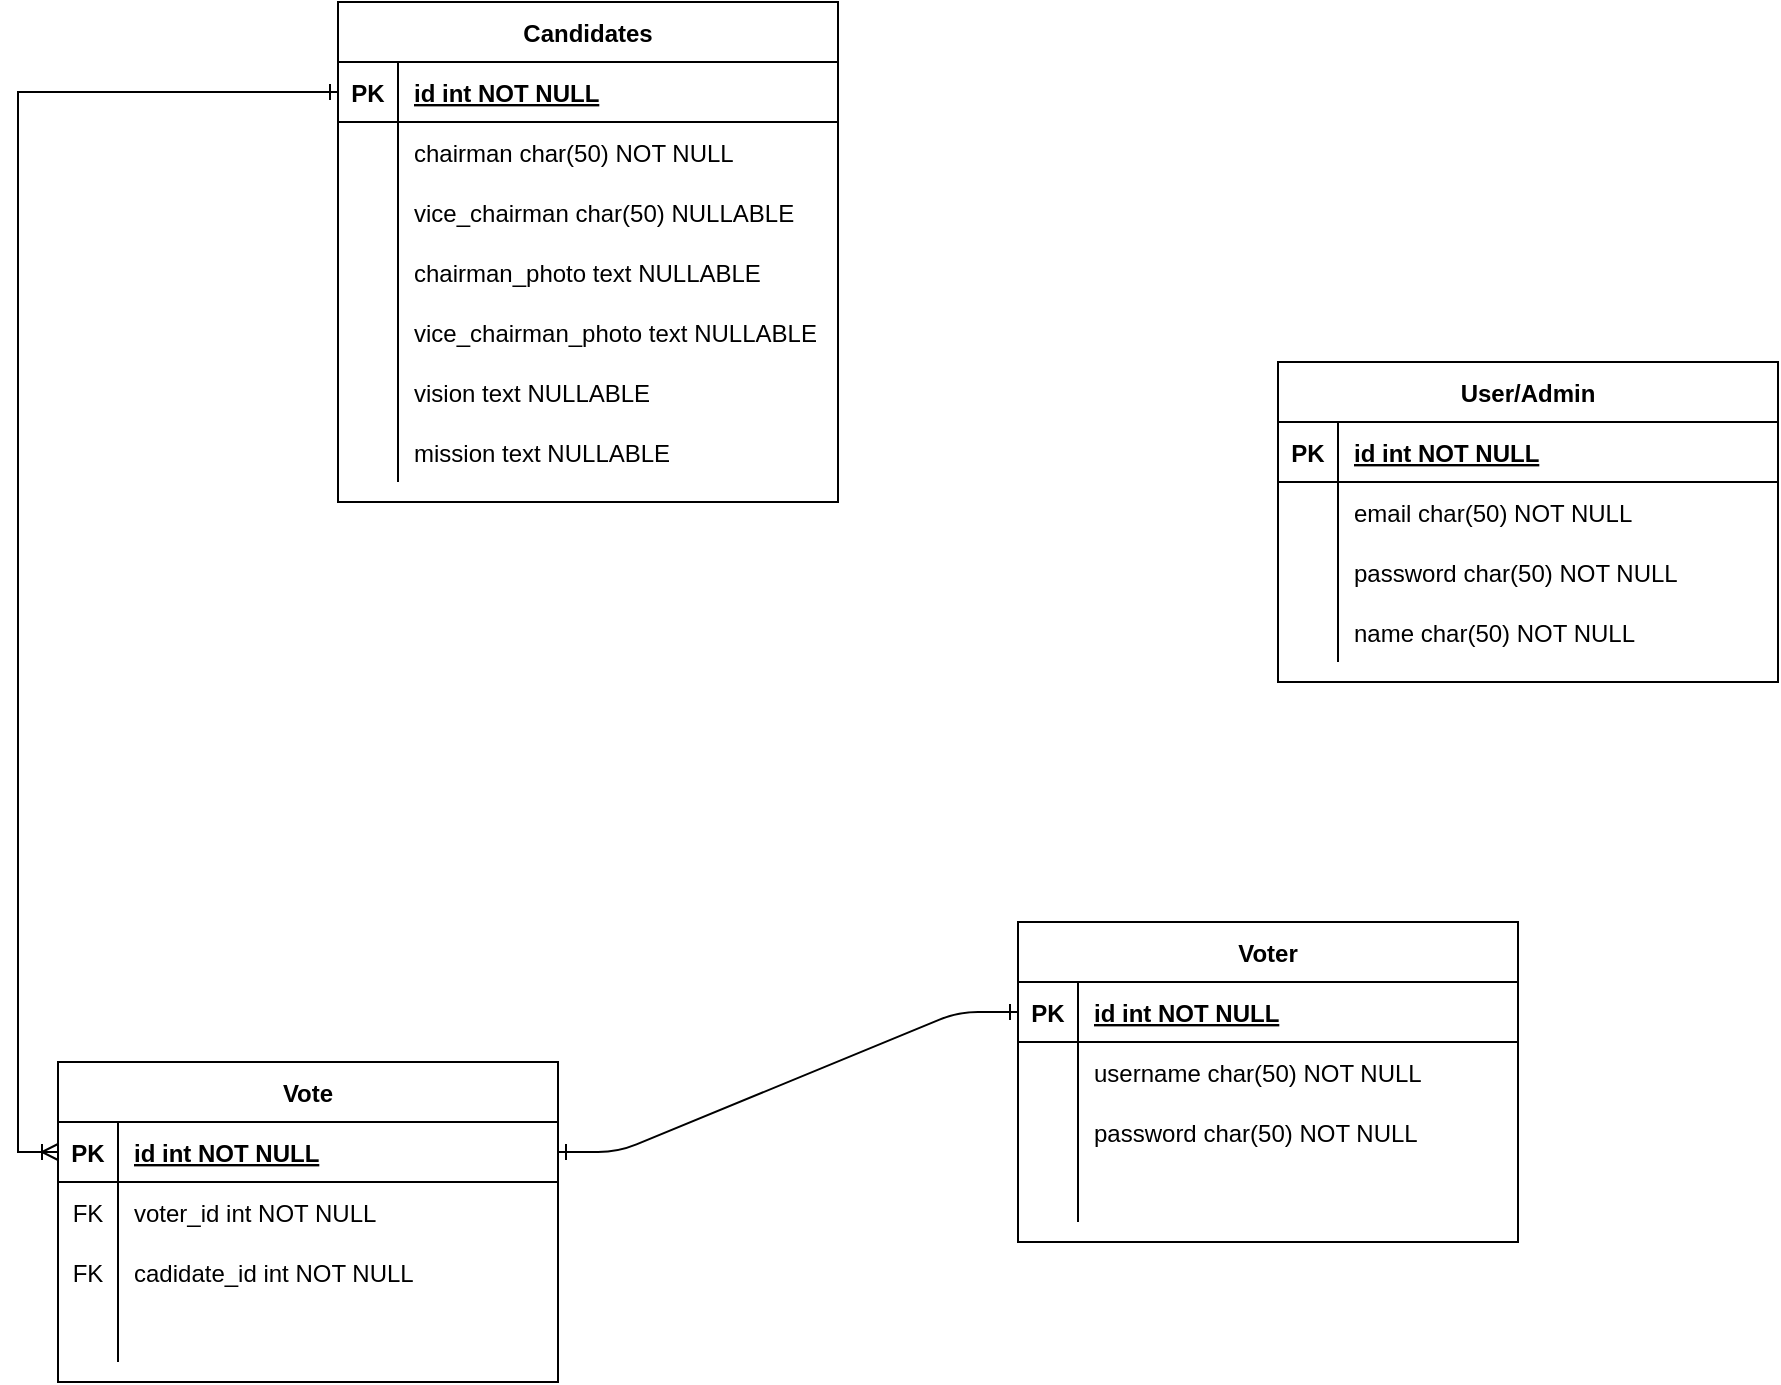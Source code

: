 <mxfile version="20.8.0" type="github" pages="2">
  <diagram id="R2lEEEUBdFMjLlhIrx00" name="Page-1">
    <mxGraphModel dx="1467" dy="793" grid="1" gridSize="10" guides="1" tooltips="1" connect="1" arrows="1" fold="1" page="1" pageScale="1" pageWidth="850" pageHeight="1100" math="0" shadow="0" extFonts="Permanent Marker^https://fonts.googleapis.com/css?family=Permanent+Marker">
      <root>
        <mxCell id="0" />
        <mxCell id="1" parent="0" />
        <mxCell id="C-vyLk0tnHw3VtMMgP7b-1" value="" style="edgeStyle=entityRelationEdgeStyle;endArrow=ERone;startArrow=ERone;endFill=0;startFill=0;entryX=1;entryY=0.5;entryDx=0;entryDy=0;" parent="1" edge="1" target="v8zEe1EZj7c9-r2GERKO-36" source="v8zEe1EZj7c9-r2GERKO-20">
          <mxGeometry width="100" height="100" relative="1" as="geometry">
            <mxPoint x="450" y="590" as="sourcePoint" />
            <mxPoint x="410" y="340" as="targetPoint" />
          </mxGeometry>
        </mxCell>
        <mxCell id="C-vyLk0tnHw3VtMMgP7b-2" value="Candidates" style="shape=table;startSize=30;container=1;collapsible=1;childLayout=tableLayout;fixedRows=1;rowLines=0;fontStyle=1;align=center;resizeLast=1;" parent="1" vertex="1">
          <mxGeometry x="290" y="220" width="250" height="250" as="geometry" />
        </mxCell>
        <mxCell id="C-vyLk0tnHw3VtMMgP7b-3" value="" style="shape=partialRectangle;collapsible=0;dropTarget=0;pointerEvents=0;fillColor=none;points=[[0,0.5],[1,0.5]];portConstraint=eastwest;top=0;left=0;right=0;bottom=1;" parent="C-vyLk0tnHw3VtMMgP7b-2" vertex="1">
          <mxGeometry y="30" width="250" height="30" as="geometry" />
        </mxCell>
        <mxCell id="C-vyLk0tnHw3VtMMgP7b-4" value="PK" style="shape=partialRectangle;overflow=hidden;connectable=0;fillColor=none;top=0;left=0;bottom=0;right=0;fontStyle=1;" parent="C-vyLk0tnHw3VtMMgP7b-3" vertex="1">
          <mxGeometry width="30" height="30" as="geometry">
            <mxRectangle width="30" height="30" as="alternateBounds" />
          </mxGeometry>
        </mxCell>
        <mxCell id="C-vyLk0tnHw3VtMMgP7b-5" value="id int NOT NULL " style="shape=partialRectangle;overflow=hidden;connectable=0;fillColor=none;top=0;left=0;bottom=0;right=0;align=left;spacingLeft=6;fontStyle=5;" parent="C-vyLk0tnHw3VtMMgP7b-3" vertex="1">
          <mxGeometry x="30" width="220" height="30" as="geometry">
            <mxRectangle width="220" height="30" as="alternateBounds" />
          </mxGeometry>
        </mxCell>
        <mxCell id="C-vyLk0tnHw3VtMMgP7b-6" value="" style="shape=partialRectangle;collapsible=0;dropTarget=0;pointerEvents=0;fillColor=none;points=[[0,0.5],[1,0.5]];portConstraint=eastwest;top=0;left=0;right=0;bottom=0;" parent="C-vyLk0tnHw3VtMMgP7b-2" vertex="1">
          <mxGeometry y="60" width="250" height="30" as="geometry" />
        </mxCell>
        <mxCell id="C-vyLk0tnHw3VtMMgP7b-7" value="" style="shape=partialRectangle;overflow=hidden;connectable=0;fillColor=none;top=0;left=0;bottom=0;right=0;" parent="C-vyLk0tnHw3VtMMgP7b-6" vertex="1">
          <mxGeometry width="30" height="30" as="geometry">
            <mxRectangle width="30" height="30" as="alternateBounds" />
          </mxGeometry>
        </mxCell>
        <mxCell id="C-vyLk0tnHw3VtMMgP7b-8" value="chairman char(50) NOT NULL" style="shape=partialRectangle;overflow=hidden;connectable=0;fillColor=none;top=0;left=0;bottom=0;right=0;align=left;spacingLeft=6;" parent="C-vyLk0tnHw3VtMMgP7b-6" vertex="1">
          <mxGeometry x="30" width="220" height="30" as="geometry">
            <mxRectangle width="220" height="30" as="alternateBounds" />
          </mxGeometry>
        </mxCell>
        <mxCell id="v8zEe1EZj7c9-r2GERKO-7" value="" style="shape=partialRectangle;collapsible=0;dropTarget=0;pointerEvents=0;fillColor=none;points=[[0,0.5],[1,0.5]];portConstraint=eastwest;top=0;left=0;right=0;bottom=0;" parent="C-vyLk0tnHw3VtMMgP7b-2" vertex="1">
          <mxGeometry y="90" width="250" height="30" as="geometry" />
        </mxCell>
        <mxCell id="v8zEe1EZj7c9-r2GERKO-8" value="" style="shape=partialRectangle;overflow=hidden;connectable=0;fillColor=none;top=0;left=0;bottom=0;right=0;" parent="v8zEe1EZj7c9-r2GERKO-7" vertex="1">
          <mxGeometry width="30" height="30" as="geometry">
            <mxRectangle width="30" height="30" as="alternateBounds" />
          </mxGeometry>
        </mxCell>
        <mxCell id="v8zEe1EZj7c9-r2GERKO-9" value="vice_chairman char(50) NULLABLE" style="shape=partialRectangle;overflow=hidden;connectable=0;fillColor=none;top=0;left=0;bottom=0;right=0;align=left;spacingLeft=6;" parent="v8zEe1EZj7c9-r2GERKO-7" vertex="1">
          <mxGeometry x="30" width="220" height="30" as="geometry">
            <mxRectangle width="220" height="30" as="alternateBounds" />
          </mxGeometry>
        </mxCell>
        <mxCell id="v8zEe1EZj7c9-r2GERKO-10" value="" style="shape=partialRectangle;collapsible=0;dropTarget=0;pointerEvents=0;fillColor=none;points=[[0,0.5],[1,0.5]];portConstraint=eastwest;top=0;left=0;right=0;bottom=0;" parent="C-vyLk0tnHw3VtMMgP7b-2" vertex="1">
          <mxGeometry y="120" width="250" height="30" as="geometry" />
        </mxCell>
        <mxCell id="v8zEe1EZj7c9-r2GERKO-11" value="" style="shape=partialRectangle;overflow=hidden;connectable=0;fillColor=none;top=0;left=0;bottom=0;right=0;" parent="v8zEe1EZj7c9-r2GERKO-10" vertex="1">
          <mxGeometry width="30" height="30" as="geometry">
            <mxRectangle width="30" height="30" as="alternateBounds" />
          </mxGeometry>
        </mxCell>
        <mxCell id="v8zEe1EZj7c9-r2GERKO-12" value="chairman_photo text NULLABLE" style="shape=partialRectangle;overflow=hidden;connectable=0;fillColor=none;top=0;left=0;bottom=0;right=0;align=left;spacingLeft=6;" parent="v8zEe1EZj7c9-r2GERKO-10" vertex="1">
          <mxGeometry x="30" width="220" height="30" as="geometry">
            <mxRectangle width="220" height="30" as="alternateBounds" />
          </mxGeometry>
        </mxCell>
        <mxCell id="v8zEe1EZj7c9-r2GERKO-13" value="" style="shape=partialRectangle;collapsible=0;dropTarget=0;pointerEvents=0;fillColor=none;points=[[0,0.5],[1,0.5]];portConstraint=eastwest;top=0;left=0;right=0;bottom=0;" parent="C-vyLk0tnHw3VtMMgP7b-2" vertex="1">
          <mxGeometry y="150" width="250" height="30" as="geometry" />
        </mxCell>
        <mxCell id="v8zEe1EZj7c9-r2GERKO-14" value="" style="shape=partialRectangle;overflow=hidden;connectable=0;fillColor=none;top=0;left=0;bottom=0;right=0;" parent="v8zEe1EZj7c9-r2GERKO-13" vertex="1">
          <mxGeometry width="30" height="30" as="geometry">
            <mxRectangle width="30" height="30" as="alternateBounds" />
          </mxGeometry>
        </mxCell>
        <mxCell id="v8zEe1EZj7c9-r2GERKO-15" value="vice_chairman_photo text NULLABLE" style="shape=partialRectangle;overflow=hidden;connectable=0;fillColor=none;top=0;left=0;bottom=0;right=0;align=left;spacingLeft=6;" parent="v8zEe1EZj7c9-r2GERKO-13" vertex="1">
          <mxGeometry x="30" width="220" height="30" as="geometry">
            <mxRectangle width="220" height="30" as="alternateBounds" />
          </mxGeometry>
        </mxCell>
        <mxCell id="v8zEe1EZj7c9-r2GERKO-16" value="" style="shape=partialRectangle;collapsible=0;dropTarget=0;pointerEvents=0;fillColor=none;points=[[0,0.5],[1,0.5]];portConstraint=eastwest;top=0;left=0;right=0;bottom=0;" parent="C-vyLk0tnHw3VtMMgP7b-2" vertex="1">
          <mxGeometry y="180" width="250" height="30" as="geometry" />
        </mxCell>
        <mxCell id="v8zEe1EZj7c9-r2GERKO-17" value="" style="shape=partialRectangle;overflow=hidden;connectable=0;fillColor=none;top=0;left=0;bottom=0;right=0;" parent="v8zEe1EZj7c9-r2GERKO-16" vertex="1">
          <mxGeometry width="30" height="30" as="geometry">
            <mxRectangle width="30" height="30" as="alternateBounds" />
          </mxGeometry>
        </mxCell>
        <mxCell id="v8zEe1EZj7c9-r2GERKO-18" value="vision text NULLABLE" style="shape=partialRectangle;overflow=hidden;connectable=0;fillColor=none;top=0;left=0;bottom=0;right=0;align=left;spacingLeft=6;" parent="v8zEe1EZj7c9-r2GERKO-16" vertex="1">
          <mxGeometry x="30" width="220" height="30" as="geometry">
            <mxRectangle width="220" height="30" as="alternateBounds" />
          </mxGeometry>
        </mxCell>
        <mxCell id="C-vyLk0tnHw3VtMMgP7b-9" value="" style="shape=partialRectangle;collapsible=0;dropTarget=0;pointerEvents=0;fillColor=none;points=[[0,0.5],[1,0.5]];portConstraint=eastwest;top=0;left=0;right=0;bottom=0;" parent="C-vyLk0tnHw3VtMMgP7b-2" vertex="1">
          <mxGeometry y="210" width="250" height="30" as="geometry" />
        </mxCell>
        <mxCell id="C-vyLk0tnHw3VtMMgP7b-10" value="" style="shape=partialRectangle;overflow=hidden;connectable=0;fillColor=none;top=0;left=0;bottom=0;right=0;" parent="C-vyLk0tnHw3VtMMgP7b-9" vertex="1">
          <mxGeometry width="30" height="30" as="geometry">
            <mxRectangle width="30" height="30" as="alternateBounds" />
          </mxGeometry>
        </mxCell>
        <mxCell id="C-vyLk0tnHw3VtMMgP7b-11" value="mission text NULLABLE" style="shape=partialRectangle;overflow=hidden;connectable=0;fillColor=none;top=0;left=0;bottom=0;right=0;align=left;spacingLeft=6;" parent="C-vyLk0tnHw3VtMMgP7b-9" vertex="1">
          <mxGeometry x="30" width="220" height="30" as="geometry">
            <mxRectangle width="220" height="30" as="alternateBounds" />
          </mxGeometry>
        </mxCell>
        <mxCell id="C-vyLk0tnHw3VtMMgP7b-23" value="User/Admin" style="shape=table;startSize=30;container=1;collapsible=1;childLayout=tableLayout;fixedRows=1;rowLines=0;fontStyle=1;align=center;resizeLast=1;" parent="1" vertex="1">
          <mxGeometry x="760" y="400" width="250" height="160" as="geometry" />
        </mxCell>
        <mxCell id="C-vyLk0tnHw3VtMMgP7b-24" value="" style="shape=partialRectangle;collapsible=0;dropTarget=0;pointerEvents=0;fillColor=none;points=[[0,0.5],[1,0.5]];portConstraint=eastwest;top=0;left=0;right=0;bottom=1;" parent="C-vyLk0tnHw3VtMMgP7b-23" vertex="1">
          <mxGeometry y="30" width="250" height="30" as="geometry" />
        </mxCell>
        <mxCell id="C-vyLk0tnHw3VtMMgP7b-25" value="PK" style="shape=partialRectangle;overflow=hidden;connectable=0;fillColor=none;top=0;left=0;bottom=0;right=0;fontStyle=1;" parent="C-vyLk0tnHw3VtMMgP7b-24" vertex="1">
          <mxGeometry width="30" height="30" as="geometry">
            <mxRectangle width="30" height="30" as="alternateBounds" />
          </mxGeometry>
        </mxCell>
        <mxCell id="C-vyLk0tnHw3VtMMgP7b-26" value="id int NOT NULL " style="shape=partialRectangle;overflow=hidden;connectable=0;fillColor=none;top=0;left=0;bottom=0;right=0;align=left;spacingLeft=6;fontStyle=5;" parent="C-vyLk0tnHw3VtMMgP7b-24" vertex="1">
          <mxGeometry x="30" width="220" height="30" as="geometry">
            <mxRectangle width="220" height="30" as="alternateBounds" />
          </mxGeometry>
        </mxCell>
        <mxCell id="v8zEe1EZj7c9-r2GERKO-1" value="" style="shape=partialRectangle;collapsible=0;dropTarget=0;pointerEvents=0;fillColor=none;points=[[0,0.5],[1,0.5]];portConstraint=eastwest;top=0;left=0;right=0;bottom=0;" parent="C-vyLk0tnHw3VtMMgP7b-23" vertex="1">
          <mxGeometry y="60" width="250" height="30" as="geometry" />
        </mxCell>
        <mxCell id="v8zEe1EZj7c9-r2GERKO-2" value="" style="shape=partialRectangle;overflow=hidden;connectable=0;fillColor=none;top=0;left=0;bottom=0;right=0;" parent="v8zEe1EZj7c9-r2GERKO-1" vertex="1">
          <mxGeometry width="30" height="30" as="geometry">
            <mxRectangle width="30" height="30" as="alternateBounds" />
          </mxGeometry>
        </mxCell>
        <mxCell id="v8zEe1EZj7c9-r2GERKO-3" value="email char(50) NOT NULL" style="shape=partialRectangle;overflow=hidden;connectable=0;fillColor=none;top=0;left=0;bottom=0;right=0;align=left;spacingLeft=6;" parent="v8zEe1EZj7c9-r2GERKO-1" vertex="1">
          <mxGeometry x="30" width="220" height="30" as="geometry">
            <mxRectangle width="220" height="30" as="alternateBounds" />
          </mxGeometry>
        </mxCell>
        <mxCell id="v8zEe1EZj7c9-r2GERKO-4" value="" style="shape=partialRectangle;collapsible=0;dropTarget=0;pointerEvents=0;fillColor=none;points=[[0,0.5],[1,0.5]];portConstraint=eastwest;top=0;left=0;right=0;bottom=0;" parent="C-vyLk0tnHw3VtMMgP7b-23" vertex="1">
          <mxGeometry y="90" width="250" height="30" as="geometry" />
        </mxCell>
        <mxCell id="v8zEe1EZj7c9-r2GERKO-5" value="" style="shape=partialRectangle;overflow=hidden;connectable=0;fillColor=none;top=0;left=0;bottom=0;right=0;" parent="v8zEe1EZj7c9-r2GERKO-4" vertex="1">
          <mxGeometry width="30" height="30" as="geometry">
            <mxRectangle width="30" height="30" as="alternateBounds" />
          </mxGeometry>
        </mxCell>
        <mxCell id="v8zEe1EZj7c9-r2GERKO-6" value="password char(50) NOT NULL" style="shape=partialRectangle;overflow=hidden;connectable=0;fillColor=none;top=0;left=0;bottom=0;right=0;align=left;spacingLeft=6;" parent="v8zEe1EZj7c9-r2GERKO-4" vertex="1">
          <mxGeometry x="30" width="220" height="30" as="geometry">
            <mxRectangle width="220" height="30" as="alternateBounds" />
          </mxGeometry>
        </mxCell>
        <mxCell id="C-vyLk0tnHw3VtMMgP7b-27" value="" style="shape=partialRectangle;collapsible=0;dropTarget=0;pointerEvents=0;fillColor=none;points=[[0,0.5],[1,0.5]];portConstraint=eastwest;top=0;left=0;right=0;bottom=0;" parent="C-vyLk0tnHw3VtMMgP7b-23" vertex="1">
          <mxGeometry y="120" width="250" height="30" as="geometry" />
        </mxCell>
        <mxCell id="C-vyLk0tnHw3VtMMgP7b-28" value="" style="shape=partialRectangle;overflow=hidden;connectable=0;fillColor=none;top=0;left=0;bottom=0;right=0;" parent="C-vyLk0tnHw3VtMMgP7b-27" vertex="1">
          <mxGeometry width="30" height="30" as="geometry">
            <mxRectangle width="30" height="30" as="alternateBounds" />
          </mxGeometry>
        </mxCell>
        <mxCell id="C-vyLk0tnHw3VtMMgP7b-29" value="name char(50) NOT NULL" style="shape=partialRectangle;overflow=hidden;connectable=0;fillColor=none;top=0;left=0;bottom=0;right=0;align=left;spacingLeft=6;" parent="C-vyLk0tnHw3VtMMgP7b-27" vertex="1">
          <mxGeometry x="30" width="220" height="30" as="geometry">
            <mxRectangle width="220" height="30" as="alternateBounds" />
          </mxGeometry>
        </mxCell>
        <mxCell id="v8zEe1EZj7c9-r2GERKO-19" value="Voter" style="shape=table;startSize=30;container=1;collapsible=1;childLayout=tableLayout;fixedRows=1;rowLines=0;fontStyle=1;align=center;resizeLast=1;" parent="1" vertex="1">
          <mxGeometry x="630" y="680" width="250" height="160" as="geometry" />
        </mxCell>
        <mxCell id="v8zEe1EZj7c9-r2GERKO-20" value="" style="shape=partialRectangle;collapsible=0;dropTarget=0;pointerEvents=0;fillColor=none;points=[[0,0.5],[1,0.5]];portConstraint=eastwest;top=0;left=0;right=0;bottom=1;" parent="v8zEe1EZj7c9-r2GERKO-19" vertex="1">
          <mxGeometry y="30" width="250" height="30" as="geometry" />
        </mxCell>
        <mxCell id="v8zEe1EZj7c9-r2GERKO-21" value="PK" style="shape=partialRectangle;overflow=hidden;connectable=0;fillColor=none;top=0;left=0;bottom=0;right=0;fontStyle=1;" parent="v8zEe1EZj7c9-r2GERKO-20" vertex="1">
          <mxGeometry width="30" height="30" as="geometry">
            <mxRectangle width="30" height="30" as="alternateBounds" />
          </mxGeometry>
        </mxCell>
        <mxCell id="v8zEe1EZj7c9-r2GERKO-22" value="id int NOT NULL " style="shape=partialRectangle;overflow=hidden;connectable=0;fillColor=none;top=0;left=0;bottom=0;right=0;align=left;spacingLeft=6;fontStyle=5;" parent="v8zEe1EZj7c9-r2GERKO-20" vertex="1">
          <mxGeometry x="30" width="220" height="30" as="geometry">
            <mxRectangle width="220" height="30" as="alternateBounds" />
          </mxGeometry>
        </mxCell>
        <mxCell id="v8zEe1EZj7c9-r2GERKO-23" value="" style="shape=partialRectangle;collapsible=0;dropTarget=0;pointerEvents=0;fillColor=none;points=[[0,0.5],[1,0.5]];portConstraint=eastwest;top=0;left=0;right=0;bottom=0;" parent="v8zEe1EZj7c9-r2GERKO-19" vertex="1">
          <mxGeometry y="60" width="250" height="30" as="geometry" />
        </mxCell>
        <mxCell id="v8zEe1EZj7c9-r2GERKO-24" value="" style="shape=partialRectangle;overflow=hidden;connectable=0;fillColor=none;top=0;left=0;bottom=0;right=0;" parent="v8zEe1EZj7c9-r2GERKO-23" vertex="1">
          <mxGeometry width="30" height="30" as="geometry">
            <mxRectangle width="30" height="30" as="alternateBounds" />
          </mxGeometry>
        </mxCell>
        <mxCell id="v8zEe1EZj7c9-r2GERKO-25" value="username char(50) NOT NULL" style="shape=partialRectangle;overflow=hidden;connectable=0;fillColor=none;top=0;left=0;bottom=0;right=0;align=left;spacingLeft=6;" parent="v8zEe1EZj7c9-r2GERKO-23" vertex="1">
          <mxGeometry x="30" width="220" height="30" as="geometry">
            <mxRectangle width="220" height="30" as="alternateBounds" />
          </mxGeometry>
        </mxCell>
        <mxCell id="v8zEe1EZj7c9-r2GERKO-26" value="" style="shape=partialRectangle;collapsible=0;dropTarget=0;pointerEvents=0;fillColor=none;points=[[0,0.5],[1,0.5]];portConstraint=eastwest;top=0;left=0;right=0;bottom=0;" parent="v8zEe1EZj7c9-r2GERKO-19" vertex="1">
          <mxGeometry y="90" width="250" height="30" as="geometry" />
        </mxCell>
        <mxCell id="v8zEe1EZj7c9-r2GERKO-27" value="" style="shape=partialRectangle;overflow=hidden;connectable=0;fillColor=none;top=0;left=0;bottom=0;right=0;" parent="v8zEe1EZj7c9-r2GERKO-26" vertex="1">
          <mxGeometry width="30" height="30" as="geometry">
            <mxRectangle width="30" height="30" as="alternateBounds" />
          </mxGeometry>
        </mxCell>
        <mxCell id="v8zEe1EZj7c9-r2GERKO-28" value="password char(50) NOT NULL" style="shape=partialRectangle;overflow=hidden;connectable=0;fillColor=none;top=0;left=0;bottom=0;right=0;align=left;spacingLeft=6;" parent="v8zEe1EZj7c9-r2GERKO-26" vertex="1">
          <mxGeometry x="30" width="220" height="30" as="geometry">
            <mxRectangle width="220" height="30" as="alternateBounds" />
          </mxGeometry>
        </mxCell>
        <mxCell id="v8zEe1EZj7c9-r2GERKO-29" value="" style="shape=partialRectangle;collapsible=0;dropTarget=0;pointerEvents=0;fillColor=none;points=[[0,0.5],[1,0.5]];portConstraint=eastwest;top=0;left=0;right=0;bottom=0;" parent="v8zEe1EZj7c9-r2GERKO-19" vertex="1">
          <mxGeometry y="120" width="250" height="30" as="geometry" />
        </mxCell>
        <mxCell id="v8zEe1EZj7c9-r2GERKO-30" value="" style="shape=partialRectangle;overflow=hidden;connectable=0;fillColor=none;top=0;left=0;bottom=0;right=0;" parent="v8zEe1EZj7c9-r2GERKO-29" vertex="1">
          <mxGeometry width="30" height="30" as="geometry">
            <mxRectangle width="30" height="30" as="alternateBounds" />
          </mxGeometry>
        </mxCell>
        <mxCell id="v8zEe1EZj7c9-r2GERKO-31" value="" style="shape=partialRectangle;overflow=hidden;connectable=0;fillColor=none;top=0;left=0;bottom=0;right=0;align=left;spacingLeft=6;" parent="v8zEe1EZj7c9-r2GERKO-29" vertex="1">
          <mxGeometry x="30" width="220" height="30" as="geometry">
            <mxRectangle width="220" height="30" as="alternateBounds" />
          </mxGeometry>
        </mxCell>
        <mxCell id="v8zEe1EZj7c9-r2GERKO-35" value="Vote" style="shape=table;startSize=30;container=1;collapsible=1;childLayout=tableLayout;fixedRows=1;rowLines=0;fontStyle=1;align=center;resizeLast=1;" parent="1" vertex="1">
          <mxGeometry x="150" y="750" width="250" height="160" as="geometry" />
        </mxCell>
        <mxCell id="v8zEe1EZj7c9-r2GERKO-36" value="" style="shape=partialRectangle;collapsible=0;dropTarget=0;pointerEvents=0;fillColor=none;points=[[0,0.5],[1,0.5]];portConstraint=eastwest;top=0;left=0;right=0;bottom=1;" parent="v8zEe1EZj7c9-r2GERKO-35" vertex="1">
          <mxGeometry y="30" width="250" height="30" as="geometry" />
        </mxCell>
        <mxCell id="v8zEe1EZj7c9-r2GERKO-37" value="PK" style="shape=partialRectangle;overflow=hidden;connectable=0;fillColor=none;top=0;left=0;bottom=0;right=0;fontStyle=1;" parent="v8zEe1EZj7c9-r2GERKO-36" vertex="1">
          <mxGeometry width="30" height="30" as="geometry">
            <mxRectangle width="30" height="30" as="alternateBounds" />
          </mxGeometry>
        </mxCell>
        <mxCell id="v8zEe1EZj7c9-r2GERKO-38" value="id int NOT NULL " style="shape=partialRectangle;overflow=hidden;connectable=0;fillColor=none;top=0;left=0;bottom=0;right=0;align=left;spacingLeft=6;fontStyle=5;" parent="v8zEe1EZj7c9-r2GERKO-36" vertex="1">
          <mxGeometry x="30" width="220" height="30" as="geometry">
            <mxRectangle width="220" height="30" as="alternateBounds" />
          </mxGeometry>
        </mxCell>
        <mxCell id="v8zEe1EZj7c9-r2GERKO-39" value="" style="shape=partialRectangle;collapsible=0;dropTarget=0;pointerEvents=0;fillColor=none;points=[[0,0.5],[1,0.5]];portConstraint=eastwest;top=0;left=0;right=0;bottom=0;" parent="v8zEe1EZj7c9-r2GERKO-35" vertex="1">
          <mxGeometry y="60" width="250" height="30" as="geometry" />
        </mxCell>
        <mxCell id="v8zEe1EZj7c9-r2GERKO-40" value="FK" style="shape=partialRectangle;overflow=hidden;connectable=0;fillColor=none;top=0;left=0;bottom=0;right=0;" parent="v8zEe1EZj7c9-r2GERKO-39" vertex="1">
          <mxGeometry width="30" height="30" as="geometry">
            <mxRectangle width="30" height="30" as="alternateBounds" />
          </mxGeometry>
        </mxCell>
        <mxCell id="v8zEe1EZj7c9-r2GERKO-41" value="voter_id int NOT NULL" style="shape=partialRectangle;overflow=hidden;connectable=0;fillColor=none;top=0;left=0;bottom=0;right=0;align=left;spacingLeft=6;" parent="v8zEe1EZj7c9-r2GERKO-39" vertex="1">
          <mxGeometry x="30" width="220" height="30" as="geometry">
            <mxRectangle width="220" height="30" as="alternateBounds" />
          </mxGeometry>
        </mxCell>
        <mxCell id="v8zEe1EZj7c9-r2GERKO-42" value="" style="shape=partialRectangle;collapsible=0;dropTarget=0;pointerEvents=0;fillColor=none;points=[[0,0.5],[1,0.5]];portConstraint=eastwest;top=0;left=0;right=0;bottom=0;" parent="v8zEe1EZj7c9-r2GERKO-35" vertex="1">
          <mxGeometry y="90" width="250" height="30" as="geometry" />
        </mxCell>
        <mxCell id="v8zEe1EZj7c9-r2GERKO-43" value="FK" style="shape=partialRectangle;overflow=hidden;connectable=0;fillColor=none;top=0;left=0;bottom=0;right=0;" parent="v8zEe1EZj7c9-r2GERKO-42" vertex="1">
          <mxGeometry width="30" height="30" as="geometry">
            <mxRectangle width="30" height="30" as="alternateBounds" />
          </mxGeometry>
        </mxCell>
        <mxCell id="v8zEe1EZj7c9-r2GERKO-44" value="cadidate_id int NOT NULL" style="shape=partialRectangle;overflow=hidden;connectable=0;fillColor=none;top=0;left=0;bottom=0;right=0;align=left;spacingLeft=6;" parent="v8zEe1EZj7c9-r2GERKO-42" vertex="1">
          <mxGeometry x="30" width="220" height="30" as="geometry">
            <mxRectangle width="220" height="30" as="alternateBounds" />
          </mxGeometry>
        </mxCell>
        <mxCell id="v8zEe1EZj7c9-r2GERKO-45" value="" style="shape=partialRectangle;collapsible=0;dropTarget=0;pointerEvents=0;fillColor=none;points=[[0,0.5],[1,0.5]];portConstraint=eastwest;top=0;left=0;right=0;bottom=0;" parent="v8zEe1EZj7c9-r2GERKO-35" vertex="1">
          <mxGeometry y="120" width="250" height="30" as="geometry" />
        </mxCell>
        <mxCell id="v8zEe1EZj7c9-r2GERKO-46" value="" style="shape=partialRectangle;overflow=hidden;connectable=0;fillColor=none;top=0;left=0;bottom=0;right=0;" parent="v8zEe1EZj7c9-r2GERKO-45" vertex="1">
          <mxGeometry width="30" height="30" as="geometry">
            <mxRectangle width="30" height="30" as="alternateBounds" />
          </mxGeometry>
        </mxCell>
        <mxCell id="v8zEe1EZj7c9-r2GERKO-47" value="" style="shape=partialRectangle;overflow=hidden;connectable=0;fillColor=none;top=0;left=0;bottom=0;right=0;align=left;spacingLeft=6;" parent="v8zEe1EZj7c9-r2GERKO-45" vertex="1">
          <mxGeometry x="30" width="220" height="30" as="geometry">
            <mxRectangle width="220" height="30" as="alternateBounds" />
          </mxGeometry>
        </mxCell>
        <mxCell id="deqdBRVLZ9jtpdG4A_Xk-3" style="edgeStyle=orthogonalEdgeStyle;rounded=0;orthogonalLoop=1;jettySize=auto;html=1;endArrow=ERoneToMany;endFill=0;entryX=0;entryY=0.5;entryDx=0;entryDy=0;startArrow=ERone;startFill=0;" edge="1" parent="1" source="C-vyLk0tnHw3VtMMgP7b-3" target="v8zEe1EZj7c9-r2GERKO-36">
          <mxGeometry relative="1" as="geometry">
            <mxPoint x="110" y="540" as="targetPoint" />
          </mxGeometry>
        </mxCell>
      </root>
    </mxGraphModel>
  </diagram>
  <diagram id="Jv4OvvFQTeN9pL4F2m3P" name="Halaman-2">
    <mxGraphModel dx="4168" dy="1360" grid="1" gridSize="10" guides="1" tooltips="1" connect="1" arrows="1" fold="1" page="1" pageScale="1" pageWidth="1654" pageHeight="1169" math="0" shadow="0">
      <root>
        <mxCell id="0" />
        <mxCell id="1" parent="0" />
        <mxCell id="RojvY0QY_VeGFR1A-8Ju-1" value="Admin" style="shape=umlActor;verticalLabelPosition=bottom;verticalAlign=top;html=1;outlineConnect=0;" vertex="1" parent="1">
          <mxGeometry x="160" y="190" width="30" height="60" as="geometry" />
        </mxCell>
        <mxCell id="RojvY0QY_VeGFR1A-8Ju-2" value="Voter" style="shape=umlActor;verticalLabelPosition=bottom;verticalAlign=top;html=1;outlineConnect=0;" vertex="1" parent="1">
          <mxGeometry x="170" y="590" width="30" height="60" as="geometry" />
        </mxCell>
        <mxCell id="RojvY0QY_VeGFR1A-8Ju-3" value="Melihat kandidat" style="ellipse;whiteSpace=wrap;html=1;" vertex="1" parent="1">
          <mxGeometry x="360" y="170" width="120" height="80" as="geometry" />
        </mxCell>
        <mxCell id="RojvY0QY_VeGFR1A-8Ju-4" value="Menambah kandidat" style="ellipse;whiteSpace=wrap;html=1;" vertex="1" parent="1">
          <mxGeometry x="540" y="30" width="120" height="80" as="geometry" />
        </mxCell>
        <mxCell id="RojvY0QY_VeGFR1A-8Ju-5" value="Mengubah kandidat" style="ellipse;whiteSpace=wrap;html=1;" vertex="1" parent="1">
          <mxGeometry x="540" y="150" width="120" height="80" as="geometry" />
        </mxCell>
        <mxCell id="RojvY0QY_VeGFR1A-8Ju-6" value="Menghapus kandidat" style="ellipse;whiteSpace=wrap;html=1;" vertex="1" parent="1">
          <mxGeometry x="250" y="30" width="120" height="80" as="geometry" />
        </mxCell>
        <mxCell id="RojvY0QY_VeGFR1A-8Ju-8" value="Generate voter dengan username dan password random" style="ellipse;whiteSpace=wrap;html=1;" vertex="1" parent="1">
          <mxGeometry x="350" y="310" width="120" height="80" as="geometry" />
        </mxCell>
        <mxCell id="RojvY0QY_VeGFR1A-8Ju-9" value="Melakukan voting" style="ellipse;whiteSpace=wrap;html=1;" vertex="1" parent="1">
          <mxGeometry x="360" y="710" width="120" height="80" as="geometry" />
        </mxCell>
        <mxCell id="RojvY0QY_VeGFR1A-8Ju-10" value="Melihat hasil" style="ellipse;whiteSpace=wrap;html=1;" vertex="1" parent="1">
          <mxGeometry x="350" y="580" width="120" height="80" as="geometry" />
        </mxCell>
        <mxCell id="RojvY0QY_VeGFR1A-8Ju-11" value="" style="endArrow=classic;html=1;rounded=0;exitX=0.5;exitY=0.5;exitDx=0;exitDy=0;exitPerimeter=0;entryX=0;entryY=0.5;entryDx=0;entryDy=0;" edge="1" parent="1" source="RojvY0QY_VeGFR1A-8Ju-1" target="RojvY0QY_VeGFR1A-8Ju-3">
          <mxGeometry width="50" height="50" relative="1" as="geometry">
            <mxPoint x="460" y="350" as="sourcePoint" />
            <mxPoint x="510" y="300" as="targetPoint" />
          </mxGeometry>
        </mxCell>
        <mxCell id="RojvY0QY_VeGFR1A-8Ju-12" value="" style="endArrow=classic;html=1;rounded=0;entryX=0;entryY=0.5;entryDx=0;entryDy=0;exitX=0.5;exitY=0.5;exitDx=0;exitDy=0;exitPerimeter=0;" edge="1" parent="1" source="RojvY0QY_VeGFR1A-8Ju-1" target="RojvY0QY_VeGFR1A-8Ju-8">
          <mxGeometry width="50" height="50" relative="1" as="geometry">
            <mxPoint x="170" y="230" as="sourcePoint" />
            <mxPoint x="370.0" y="220.0" as="targetPoint" />
          </mxGeometry>
        </mxCell>
        <mxCell id="RojvY0QY_VeGFR1A-8Ju-14" value="" style="endArrow=none;html=1;rounded=0;exitX=0.799;exitY=0.059;exitDx=0;exitDy=0;exitPerimeter=0;entryX=0;entryY=0.5;entryDx=0;entryDy=0;" edge="1" parent="1" source="RojvY0QY_VeGFR1A-8Ju-3" target="RojvY0QY_VeGFR1A-8Ju-4">
          <mxGeometry width="50" height="50" relative="1" as="geometry">
            <mxPoint x="430" y="230" as="sourcePoint" />
            <mxPoint x="480" y="180" as="targetPoint" />
          </mxGeometry>
        </mxCell>
        <mxCell id="RojvY0QY_VeGFR1A-8Ju-15" value="" style="endArrow=none;html=1;rounded=0;exitX=1;exitY=0.5;exitDx=0;exitDy=0;entryX=0;entryY=0.5;entryDx=0;entryDy=0;" edge="1" parent="1" source="RojvY0QY_VeGFR1A-8Ju-3" target="RojvY0QY_VeGFR1A-8Ju-5">
          <mxGeometry width="50" height="50" relative="1" as="geometry">
            <mxPoint x="465.88" y="184.72" as="sourcePoint" />
            <mxPoint x="610" y="80.0" as="targetPoint" />
          </mxGeometry>
        </mxCell>
        <mxCell id="RojvY0QY_VeGFR1A-8Ju-16" value="" style="endArrow=none;html=1;rounded=0;entryX=0.71;entryY=0.975;entryDx=0;entryDy=0;entryPerimeter=0;exitX=0;exitY=0;exitDx=0;exitDy=0;" edge="1" parent="1" source="RojvY0QY_VeGFR1A-8Ju-3" target="RojvY0QY_VeGFR1A-8Ju-6">
          <mxGeometry width="50" height="50" relative="1" as="geometry">
            <mxPoint x="380" y="170" as="sourcePoint" />
            <mxPoint x="610" y="200" as="targetPoint" />
          </mxGeometry>
        </mxCell>
        <mxCell id="RojvY0QY_VeGFR1A-8Ju-17" value="" style="endArrow=classic;html=1;rounded=0;entryX=0.056;entryY=0.308;entryDx=0;entryDy=0;exitX=0.5;exitY=0.5;exitDx=0;exitDy=0;exitPerimeter=0;entryPerimeter=0;" edge="1" parent="1" source="RojvY0QY_VeGFR1A-8Ju-1" target="RojvY0QY_VeGFR1A-8Ju-10">
          <mxGeometry width="50" height="50" relative="1" as="geometry">
            <mxPoint x="185" y="230" as="sourcePoint" />
            <mxPoint x="360" y="360" as="targetPoint" />
          </mxGeometry>
        </mxCell>
        <mxCell id="RojvY0QY_VeGFR1A-8Ju-18" value="" style="endArrow=classic;html=1;rounded=0;entryX=0;entryY=0.5;entryDx=0;entryDy=0;exitX=0.5;exitY=0.5;exitDx=0;exitDy=0;exitPerimeter=0;" edge="1" parent="1" source="RojvY0QY_VeGFR1A-8Ju-2" target="RojvY0QY_VeGFR1A-8Ju-10">
          <mxGeometry width="50" height="50" relative="1" as="geometry">
            <mxPoint x="210" y="530" as="sourcePoint" />
            <mxPoint x="376.72" y="524.64" as="targetPoint" />
          </mxGeometry>
        </mxCell>
        <mxCell id="RojvY0QY_VeGFR1A-8Ju-19" value="" style="endArrow=classic;html=1;rounded=0;entryX=0;entryY=0.5;entryDx=0;entryDy=0;exitX=0.5;exitY=0.5;exitDx=0;exitDy=0;exitPerimeter=0;" edge="1" parent="1" source="RojvY0QY_VeGFR1A-8Ju-2" target="RojvY0QY_VeGFR1A-8Ju-9">
          <mxGeometry width="50" height="50" relative="1" as="geometry">
            <mxPoint x="195" y="630" as="sourcePoint" />
            <mxPoint x="370" y="540" as="targetPoint" />
          </mxGeometry>
        </mxCell>
        <mxCell id="RojvY0QY_VeGFR1A-8Ju-20" value="Melihat voting guide" style="ellipse;whiteSpace=wrap;html=1;" vertex="1" parent="1">
          <mxGeometry x="350" y="450" width="120" height="80" as="geometry" />
        </mxCell>
        <mxCell id="RojvY0QY_VeGFR1A-8Ju-21" value="" style="endArrow=classic;html=1;rounded=0;entryX=-0.011;entryY=0.626;entryDx=0;entryDy=0;exitX=0.5;exitY=0.5;exitDx=0;exitDy=0;exitPerimeter=0;entryPerimeter=0;" edge="1" parent="1" source="RojvY0QY_VeGFR1A-8Ju-2" target="RojvY0QY_VeGFR1A-8Ju-20">
          <mxGeometry width="50" height="50" relative="1" as="geometry">
            <mxPoint x="195" y="630" as="sourcePoint" />
            <mxPoint x="360.0" y="630" as="targetPoint" />
          </mxGeometry>
        </mxCell>
        <mxCell id="RojvY0QY_VeGFR1A-8Ju-22" value="" style="endArrow=classic;html=1;rounded=0;entryX=0.042;entryY=0.336;entryDx=0;entryDy=0;exitX=0.5;exitY=0.5;exitDx=0;exitDy=0;exitPerimeter=0;entryPerimeter=0;" edge="1" parent="1" source="RojvY0QY_VeGFR1A-8Ju-1" target="RojvY0QY_VeGFR1A-8Ju-20">
          <mxGeometry width="50" height="50" relative="1" as="geometry">
            <mxPoint x="185" y="230" as="sourcePoint" />
            <mxPoint x="366.72" y="614.64" as="targetPoint" />
          </mxGeometry>
        </mxCell>
        <mxCell id="RojvY0QY_VeGFR1A-8Ju-23" value="Login" style="ellipse;whiteSpace=wrap;html=1;" vertex="1" parent="1">
          <mxGeometry x="890" y="300" width="120" height="80" as="geometry" />
        </mxCell>
        <mxCell id="RojvY0QY_VeGFR1A-8Ju-24" value="" style="endArrow=classic;html=1;rounded=0;exitX=1;exitY=1;exitDx=0;exitDy=0;entryX=0.061;entryY=0.269;entryDx=0;entryDy=0;dashed=1;entryPerimeter=0;" edge="1" parent="1" source="RojvY0QY_VeGFR1A-8Ju-3" target="RojvY0QY_VeGFR1A-8Ju-23">
          <mxGeometry width="50" height="50" relative="1" as="geometry">
            <mxPoint x="600" y="430" as="sourcePoint" />
            <mxPoint x="650" y="380" as="targetPoint" />
          </mxGeometry>
        </mxCell>
        <mxCell id="RojvY0QY_VeGFR1A-8Ju-25" value="include" style="edgeLabel;html=1;align=center;verticalAlign=middle;resizable=0;points=[];" vertex="1" connectable="0" parent="RojvY0QY_VeGFR1A-8Ju-24">
          <mxGeometry x="0.146" y="1" relative="1" as="geometry">
            <mxPoint x="-1" as="offset" />
          </mxGeometry>
        </mxCell>
        <mxCell id="RojvY0QY_VeGFR1A-8Ju-26" value="" style="endArrow=classic;html=1;rounded=0;exitX=1;exitY=0.5;exitDx=0;exitDy=0;dashed=1;" edge="1" parent="1" source="RojvY0QY_VeGFR1A-8Ju-8">
          <mxGeometry width="50" height="50" relative="1" as="geometry">
            <mxPoint x="472.426" y="248.284" as="sourcePoint" />
            <mxPoint x="890" y="340" as="targetPoint" />
          </mxGeometry>
        </mxCell>
        <mxCell id="RojvY0QY_VeGFR1A-8Ju-27" value="include" style="edgeLabel;html=1;align=center;verticalAlign=middle;resizable=0;points=[];" vertex="1" connectable="0" parent="RojvY0QY_VeGFR1A-8Ju-26">
          <mxGeometry x="0.146" y="1" relative="1" as="geometry">
            <mxPoint x="-1" as="offset" />
          </mxGeometry>
        </mxCell>
        <mxCell id="RojvY0QY_VeGFR1A-8Ju-28" value="" style="endArrow=classic;html=1;rounded=0;exitX=1;exitY=0.5;exitDx=0;exitDy=0;dashed=1;entryX=0.068;entryY=0.781;entryDx=0;entryDy=0;entryPerimeter=0;" edge="1" parent="1" source="RojvY0QY_VeGFR1A-8Ju-9" target="RojvY0QY_VeGFR1A-8Ju-23">
          <mxGeometry width="50" height="50" relative="1" as="geometry">
            <mxPoint x="480.0" y="360" as="sourcePoint" />
            <mxPoint x="900" y="350" as="targetPoint" />
          </mxGeometry>
        </mxCell>
        <mxCell id="RojvY0QY_VeGFR1A-8Ju-29" value="include" style="edgeLabel;html=1;align=center;verticalAlign=middle;resizable=0;points=[];" vertex="1" connectable="0" parent="RojvY0QY_VeGFR1A-8Ju-28">
          <mxGeometry x="0.146" y="1" relative="1" as="geometry">
            <mxPoint x="-1" as="offset" />
          </mxGeometry>
        </mxCell>
        <mxCell id="RojvY0QY_VeGFR1A-8Ju-30" value="Voter user diambil dari data yang digenerate admin" style="text;strokeColor=none;align=left;fillColor=none;html=1;verticalAlign=middle;whiteSpace=wrap;rounded=0;" vertex="1" parent="1">
          <mxGeometry x="-30" y="620" width="190" height="30" as="geometry" />
        </mxCell>
      </root>
    </mxGraphModel>
  </diagram>
</mxfile>
